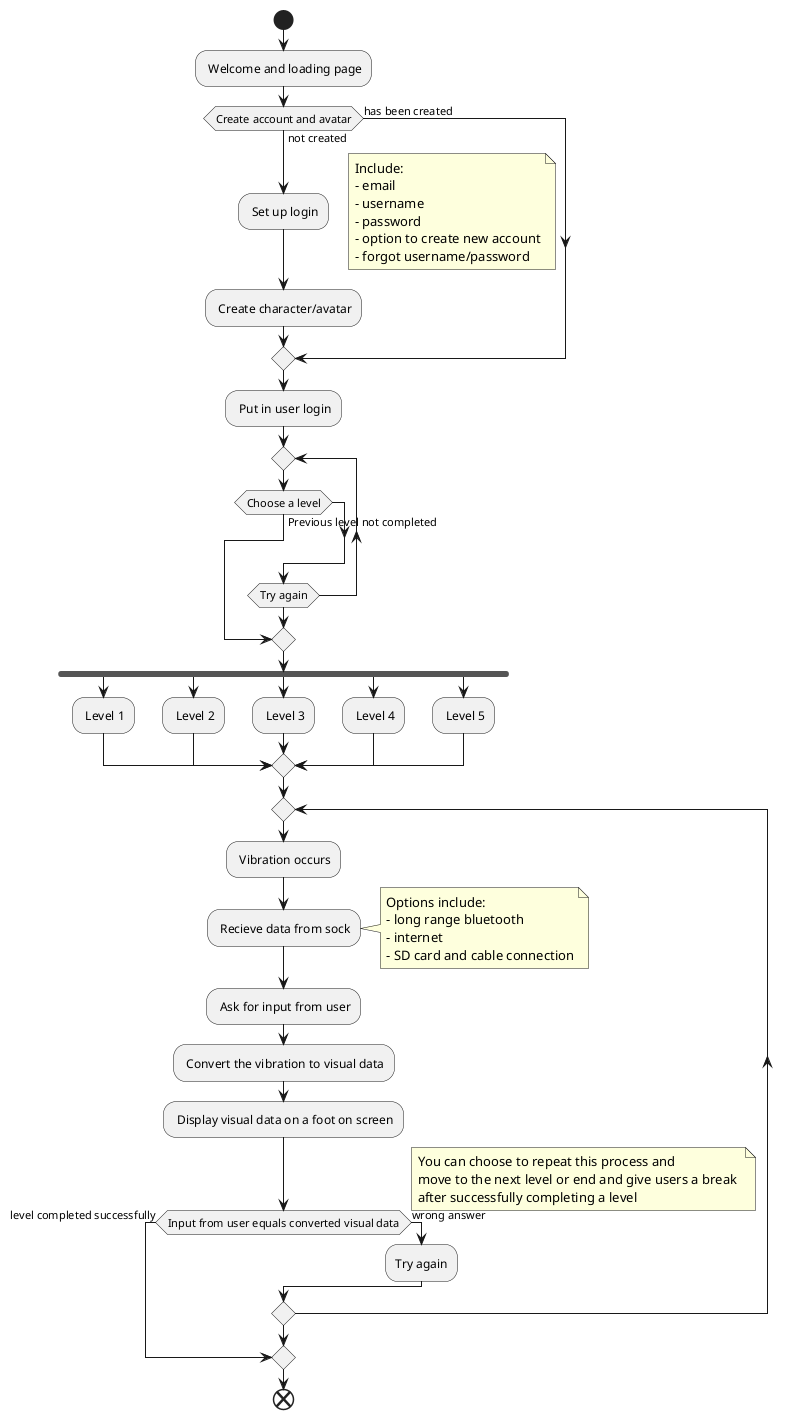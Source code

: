 @startuml PEDISENS
start 
: Welcome and loading page;
if (Create account and avatar) then (not created)
    : Set up login;
    floating note right 
    Include:
    - email
    - username 
    - password
    - option to create new account
    - forgot username/password
    end note
    : Create character/avatar;
else (has been created)

endif
: Put in user login;

repeat
    if (Choose a level) then (Previous level not completed)    
    break
    endif
repeat while (Try again)

    fork
            : Level 1;
        fork again
            : Level 2;
        fork again
            : Level 3;
        fork again
            : Level 4;
        fork again
            : Level 5;
        end merge

repeat
    : Vibration occurs;
    : Recieve data from sock;
    note right
    Options include:
    - long range bluetooth
    - internet 
    - SD card and cable connection
    end note
    : Ask for input from user;
    : Convert the vibration to visual data;
    : Display visual data on a foot on screen;
        if (Input from user equals converted visual data) then (level completed successfully)
            note right
                You can choose to repeat this process and 
                move to the next level or end and give users a break 
                after successfully completing a level
            end note
        break 
        else (wrong answer)
        :Try again;
        endif
repeat while()
end